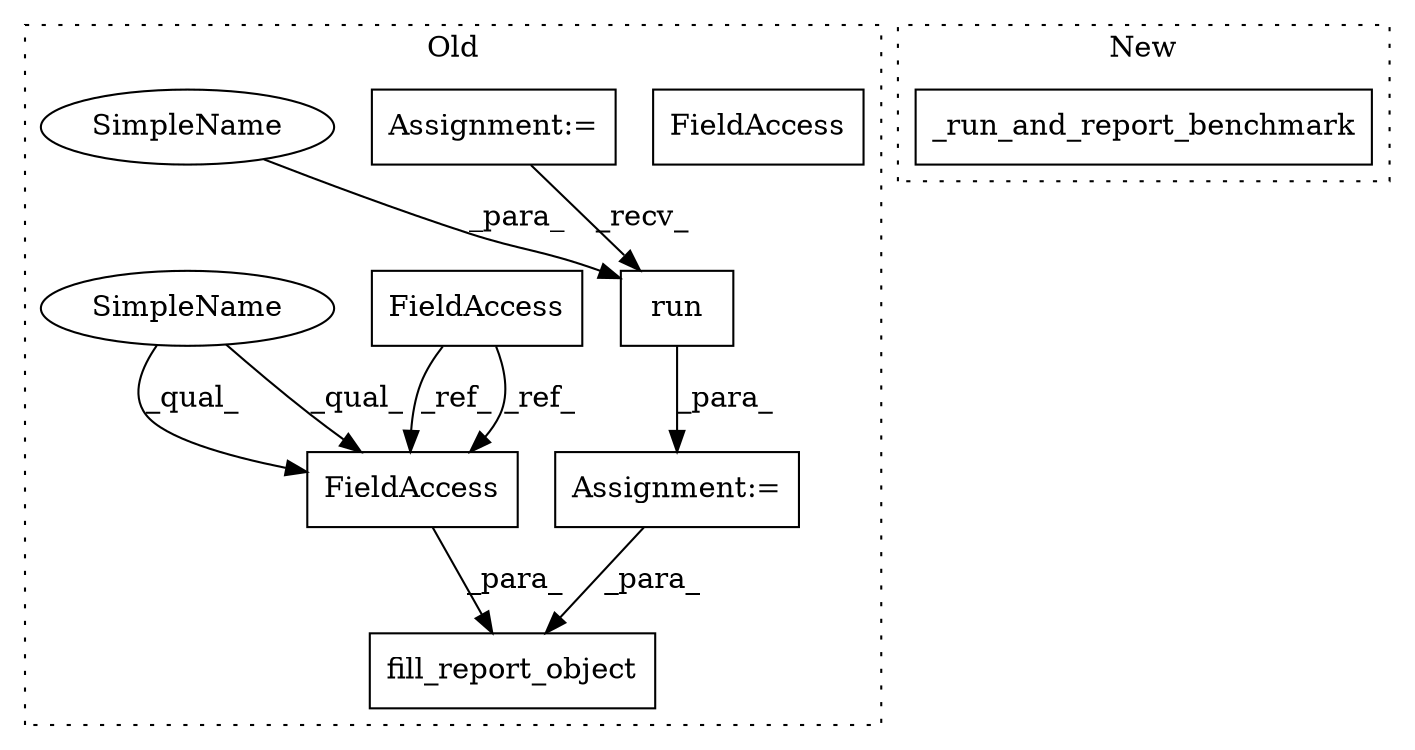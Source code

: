 digraph G {
subgraph cluster0 {
1 [label="fill_report_object" a="32" s="3187,3228" l="19,1" shape="box"];
3 [label="FieldAccess" a="22" s="3212" l="16" shape="box"];
4 [label="FieldAccess" a="22" s="2986" l="16" shape="box"];
5 [label="run" a="32" s="3166,3175" l="4,1" shape="box"];
6 [label="Assignment:=" a="7" s="2847" l="16" shape="box"];
7 [label="Assignment:=" a="7" s="3148" l="1" shape="box"];
8 [label="FieldAccess" a="22" s="3212" l="16" shape="box"];
9 [label="SimpleName" a="42" s="3170" l="5" shape="ellipse"];
10 [label="SimpleName" a="42" s="3212" l="5" shape="ellipse"];
label = "Old";
style="dotted";
}
subgraph cluster1 {
2 [label="_run_and_report_benchmark" a="32" s="2644" l="27" shape="box"];
label = "New";
style="dotted";
}
4 -> 8 [label="_ref_"];
4 -> 8 [label="_ref_"];
5 -> 7 [label="_para_"];
6 -> 5 [label="_recv_"];
7 -> 1 [label="_para_"];
8 -> 1 [label="_para_"];
9 -> 5 [label="_para_"];
10 -> 8 [label="_qual_"];
10 -> 8 [label="_qual_"];
}